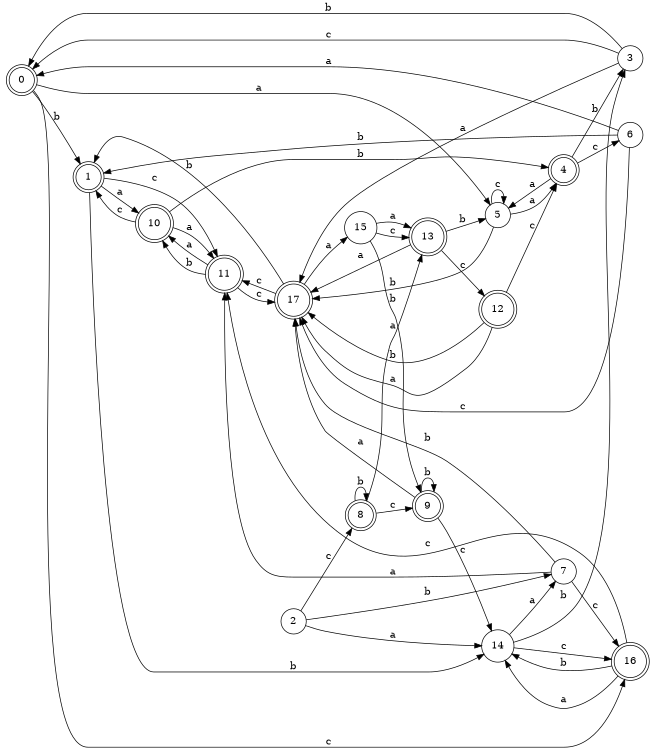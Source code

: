 digraph n15_1 {
__start0 [label="" shape="none"];

rankdir=LR;
size="8,5";

s0 [style="rounded,filled", color="black", fillcolor="white" shape="doublecircle", label="0"];
s1 [style="rounded,filled", color="black", fillcolor="white" shape="doublecircle", label="1"];
s2 [style="filled", color="black", fillcolor="white" shape="circle", label="2"];
s3 [style="filled", color="black", fillcolor="white" shape="circle", label="3"];
s4 [style="rounded,filled", color="black", fillcolor="white" shape="doublecircle", label="4"];
s5 [style="filled", color="black", fillcolor="white" shape="circle", label="5"];
s6 [style="filled", color="black", fillcolor="white" shape="circle", label="6"];
s7 [style="filled", color="black", fillcolor="white" shape="circle", label="7"];
s8 [style="rounded,filled", color="black", fillcolor="white" shape="doublecircle", label="8"];
s9 [style="rounded,filled", color="black", fillcolor="white" shape="doublecircle", label="9"];
s10 [style="rounded,filled", color="black", fillcolor="white" shape="doublecircle", label="10"];
s11 [style="rounded,filled", color="black", fillcolor="white" shape="doublecircle", label="11"];
s12 [style="rounded,filled", color="black", fillcolor="white" shape="doublecircle", label="12"];
s13 [style="rounded,filled", color="black", fillcolor="white" shape="doublecircle", label="13"];
s14 [style="filled", color="black", fillcolor="white" shape="circle", label="14"];
s15 [style="filled", color="black", fillcolor="white" shape="circle", label="15"];
s16 [style="rounded,filled", color="black", fillcolor="white" shape="doublecircle", label="16"];
s17 [style="rounded,filled", color="black", fillcolor="white" shape="doublecircle", label="17"];
s0 -> s5 [label="a"];
s0 -> s1 [label="b"];
s0 -> s16 [label="c"];
s1 -> s10 [label="a"];
s1 -> s14 [label="b"];
s1 -> s11 [label="c"];
s2 -> s14 [label="a"];
s2 -> s7 [label="b"];
s2 -> s8 [label="c"];
s3 -> s17 [label="a"];
s3 -> s0 [label="b"];
s3 -> s0 [label="c"];
s4 -> s5 [label="a"];
s4 -> s3 [label="b"];
s4 -> s6 [label="c"];
s5 -> s4 [label="a"];
s5 -> s17 [label="b"];
s5 -> s5 [label="c"];
s6 -> s0 [label="a"];
s6 -> s1 [label="b"];
s6 -> s17 [label="c"];
s7 -> s11 [label="a"];
s7 -> s17 [label="b"];
s7 -> s16 [label="c"];
s8 -> s13 [label="a"];
s8 -> s8 [label="b"];
s8 -> s9 [label="c"];
s9 -> s17 [label="a"];
s9 -> s9 [label="b"];
s9 -> s14 [label="c"];
s10 -> s11 [label="a"];
s10 -> s4 [label="b"];
s10 -> s1 [label="c"];
s11 -> s10 [label="a"];
s11 -> s10 [label="b"];
s11 -> s17 [label="c"];
s12 -> s17 [label="a"];
s12 -> s17 [label="b"];
s12 -> s4 [label="c"];
s13 -> s17 [label="a"];
s13 -> s5 [label="b"];
s13 -> s12 [label="c"];
s14 -> s7 [label="a"];
s14 -> s3 [label="b"];
s14 -> s16 [label="c"];
s15 -> s13 [label="a"];
s15 -> s9 [label="b"];
s15 -> s13 [label="c"];
s16 -> s14 [label="a"];
s16 -> s14 [label="b"];
s16 -> s11 [label="c"];
s17 -> s15 [label="a"];
s17 -> s1 [label="b"];
s17 -> s11 [label="c"];

}